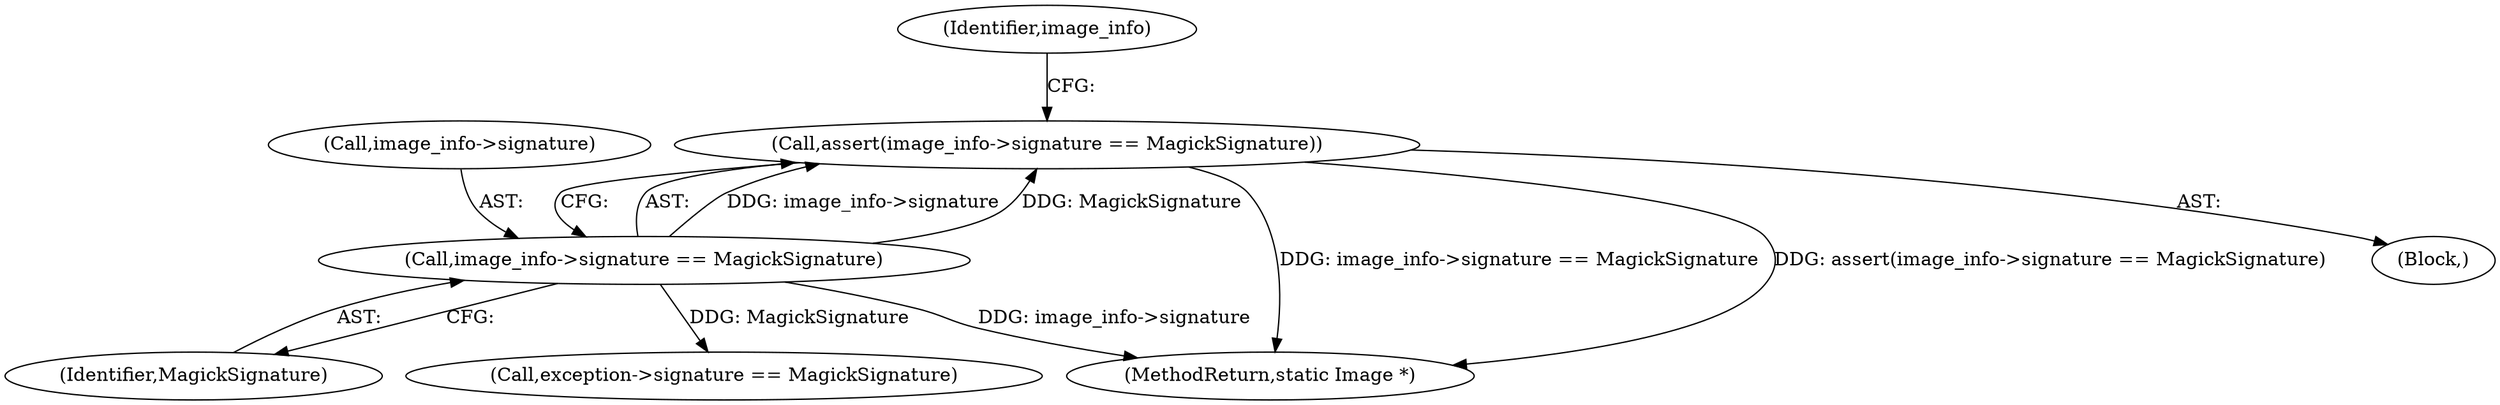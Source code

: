 digraph "0_ImageMagick_0474237508f39c4f783208123431815f1ededb76@API" {
"1000122" [label="(Call,assert(image_info->signature == MagickSignature))"];
"1000123" [label="(Call,image_info->signature == MagickSignature)"];
"1000124" [label="(Call,image_info->signature)"];
"1000123" [label="(Call,image_info->signature == MagickSignature)"];
"1000122" [label="(Call,assert(image_info->signature == MagickSignature))"];
"1000106" [label="(Block,)"];
"1000150" [label="(Call,exception->signature == MagickSignature)"];
"1000127" [label="(Identifier,MagickSignature)"];
"1000131" [label="(Identifier,image_info)"];
"1000847" [label="(MethodReturn,static Image *)"];
"1000122" -> "1000106"  [label="AST: "];
"1000122" -> "1000123"  [label="CFG: "];
"1000123" -> "1000122"  [label="AST: "];
"1000131" -> "1000122"  [label="CFG: "];
"1000122" -> "1000847"  [label="DDG: image_info->signature == MagickSignature"];
"1000122" -> "1000847"  [label="DDG: assert(image_info->signature == MagickSignature)"];
"1000123" -> "1000122"  [label="DDG: image_info->signature"];
"1000123" -> "1000122"  [label="DDG: MagickSignature"];
"1000123" -> "1000127"  [label="CFG: "];
"1000124" -> "1000123"  [label="AST: "];
"1000127" -> "1000123"  [label="AST: "];
"1000123" -> "1000847"  [label="DDG: image_info->signature"];
"1000123" -> "1000150"  [label="DDG: MagickSignature"];
}
